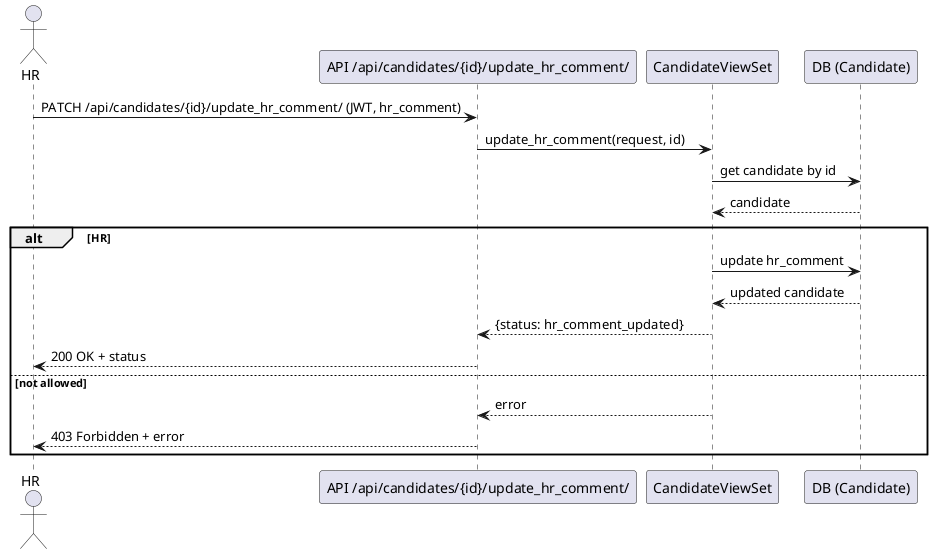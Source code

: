 @startuml
actor HR
participant "API /api/candidates/{id}/update_hr_comment/" as API
participant "CandidateViewSet" as ViewSet
participant "DB (Candidate)" as DB

HR -> API: PATCH /api/candidates/{id}/update_hr_comment/ (JWT, hr_comment)
API -> ViewSet: update_hr_comment(request, id)
ViewSet -> DB: get candidate by id
DB --> ViewSet: candidate
alt HR
    ViewSet -> DB: update hr_comment
    DB --> ViewSet: updated candidate
    ViewSet --> API: {status: hr_comment_updated}
    API --> HR: 200 OK + status
else not allowed
    ViewSet --> API: error
    API --> HR: 403 Forbidden + error
end
@enduml 